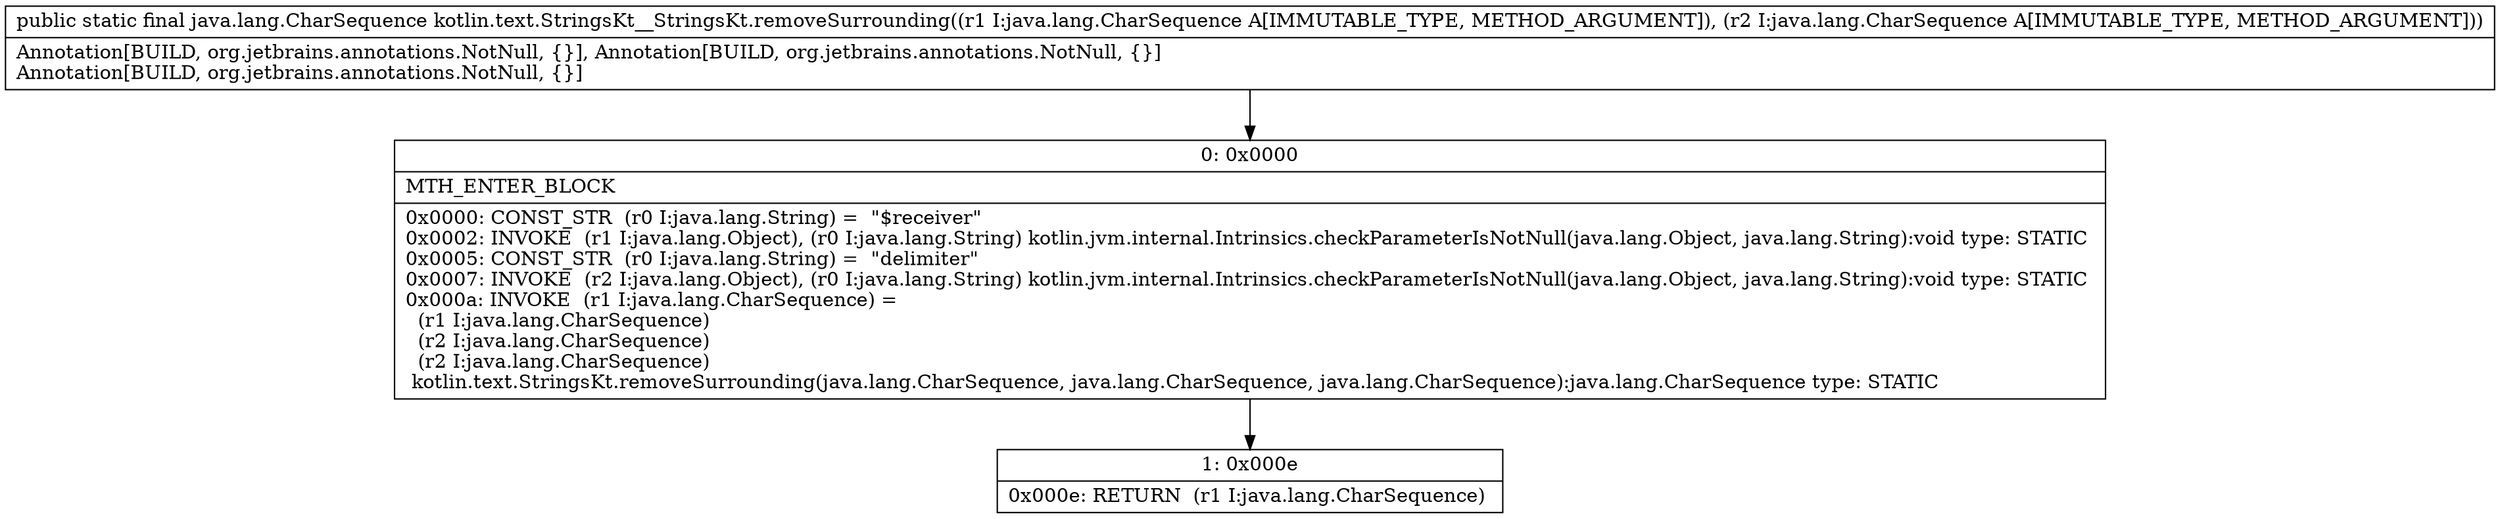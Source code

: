 digraph "CFG forkotlin.text.StringsKt__StringsKt.removeSurrounding(Ljava\/lang\/CharSequence;Ljava\/lang\/CharSequence;)Ljava\/lang\/CharSequence;" {
Node_0 [shape=record,label="{0\:\ 0x0000|MTH_ENTER_BLOCK\l|0x0000: CONST_STR  (r0 I:java.lang.String) =  \"$receiver\" \l0x0002: INVOKE  (r1 I:java.lang.Object), (r0 I:java.lang.String) kotlin.jvm.internal.Intrinsics.checkParameterIsNotNull(java.lang.Object, java.lang.String):void type: STATIC \l0x0005: CONST_STR  (r0 I:java.lang.String) =  \"delimiter\" \l0x0007: INVOKE  (r2 I:java.lang.Object), (r0 I:java.lang.String) kotlin.jvm.internal.Intrinsics.checkParameterIsNotNull(java.lang.Object, java.lang.String):void type: STATIC \l0x000a: INVOKE  (r1 I:java.lang.CharSequence) = \l  (r1 I:java.lang.CharSequence)\l  (r2 I:java.lang.CharSequence)\l  (r2 I:java.lang.CharSequence)\l kotlin.text.StringsKt.removeSurrounding(java.lang.CharSequence, java.lang.CharSequence, java.lang.CharSequence):java.lang.CharSequence type: STATIC \l}"];
Node_1 [shape=record,label="{1\:\ 0x000e|0x000e: RETURN  (r1 I:java.lang.CharSequence) \l}"];
MethodNode[shape=record,label="{public static final java.lang.CharSequence kotlin.text.StringsKt__StringsKt.removeSurrounding((r1 I:java.lang.CharSequence A[IMMUTABLE_TYPE, METHOD_ARGUMENT]), (r2 I:java.lang.CharSequence A[IMMUTABLE_TYPE, METHOD_ARGUMENT]))  | Annotation[BUILD, org.jetbrains.annotations.NotNull, \{\}], Annotation[BUILD, org.jetbrains.annotations.NotNull, \{\}]\lAnnotation[BUILD, org.jetbrains.annotations.NotNull, \{\}]\l}"];
MethodNode -> Node_0;
Node_0 -> Node_1;
}

